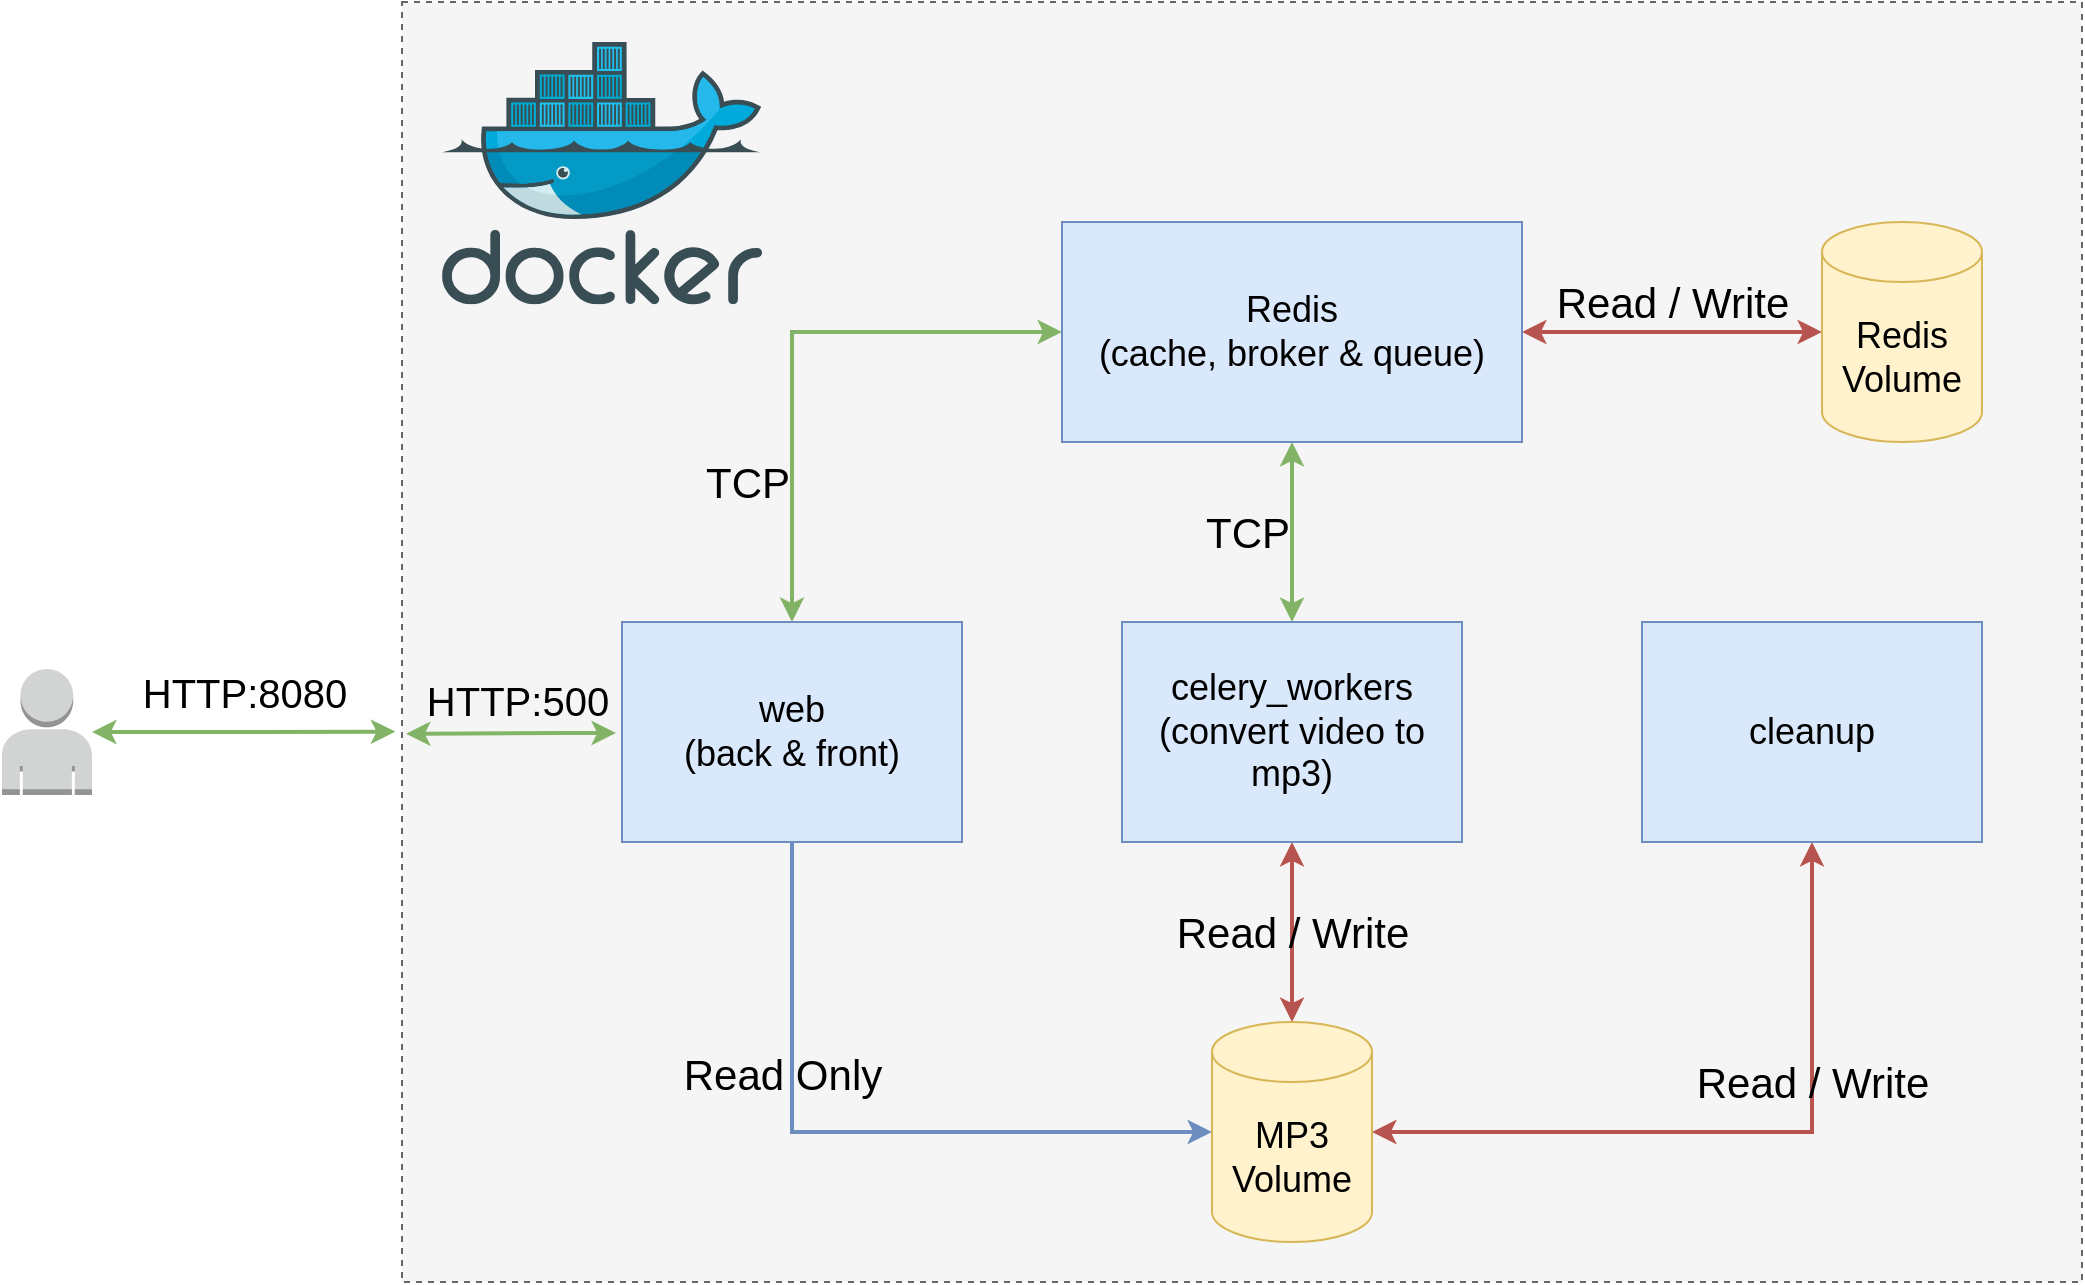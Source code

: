 <mxfile version="20.2.3" type="device"><diagram id="Y7yF7bdXd3toAfwmSeUx" name="Page-1"><mxGraphModel dx="2786" dy="753" grid="1" gridSize="10" guides="1" tooltips="1" connect="1" arrows="1" fold="1" page="1" pageScale="1" pageWidth="1600" pageHeight="900" math="0" shadow="0"><root><mxCell id="0"/><mxCell id="1" parent="0"/><mxCell id="1L3bV1Pg5fEDM3i-NeQK-23" value="" style="rounded=0;whiteSpace=wrap;html=1;fontSize=24;dashed=1;fillColor=#f5f5f5;fontColor=#333333;strokeColor=#666666;" parent="1" vertex="1"><mxGeometry x="150" y="60" width="840" height="640" as="geometry"/></mxCell><mxCell id="1L3bV1Pg5fEDM3i-NeQK-10" value="Read Only" style="edgeStyle=orthogonalEdgeStyle;rounded=0;orthogonalLoop=1;jettySize=auto;html=1;exitX=0.5;exitY=1;exitDx=0;exitDy=0;entryX=0;entryY=0.5;entryDx=0;entryDy=0;entryPerimeter=0;fontSize=21;labelPosition=center;verticalLabelPosition=top;align=center;verticalAlign=bottom;labelBackgroundColor=none;fillColor=#dae8fc;strokeColor=#6c8ebf;strokeWidth=2;" parent="1" source="1L3bV1Pg5fEDM3i-NeQK-1" target="1L3bV1Pg5fEDM3i-NeQK-8" edge="1"><mxGeometry x="-0.262" y="-5" relative="1" as="geometry"><mxPoint as="offset"/></mxGeometry></mxCell><mxCell id="1L3bV1Pg5fEDM3i-NeQK-26" value="TCP" style="edgeStyle=orthogonalEdgeStyle;rounded=0;orthogonalLoop=1;jettySize=auto;html=1;entryX=0;entryY=0.5;entryDx=0;entryDy=0;labelBackgroundColor=none;fontSize=21;startArrow=classic;startFill=1;exitX=0.5;exitY=0;exitDx=0;exitDy=0;fillColor=#d5e8d4;strokeColor=#82b366;strokeWidth=2;labelPosition=left;verticalLabelPosition=middle;align=right;verticalAlign=middle;" parent="1" source="1L3bV1Pg5fEDM3i-NeQK-1" target="1L3bV1Pg5fEDM3i-NeQK-4" edge="1"><mxGeometry x="-0.5" relative="1" as="geometry"><mxPoint as="offset"/></mxGeometry></mxCell><mxCell id="1L3bV1Pg5fEDM3i-NeQK-1" value="web&lt;br&gt;(back &amp;amp; front)" style="rounded=0;whiteSpace=wrap;html=1;fontSize=18;fillColor=#dae8fc;strokeColor=#6c8ebf;" parent="1" vertex="1"><mxGeometry x="260" y="370" width="170" height="110" as="geometry"/></mxCell><mxCell id="1L3bV1Pg5fEDM3i-NeQK-11" value="Read / Write" style="edgeStyle=orthogonalEdgeStyle;rounded=0;orthogonalLoop=1;jettySize=auto;html=1;exitX=0.5;exitY=1;exitDx=0;exitDy=0;fontSize=21;startArrow=classic;startFill=1;labelBackgroundColor=none;fillColor=#f8cecc;strokeColor=#b85450;strokeWidth=2;entryX=0.5;entryY=0;entryDx=0;entryDy=0;entryPerimeter=0;" parent="1" source="1L3bV1Pg5fEDM3i-NeQK-2" target="1L3bV1Pg5fEDM3i-NeQK-8" edge="1"><mxGeometry relative="1" as="geometry"><mxPoint x="565" y="570" as="targetPoint"/></mxGeometry></mxCell><mxCell id="1L3bV1Pg5fEDM3i-NeQK-27" value="TCP" style="edgeStyle=orthogonalEdgeStyle;rounded=0;orthogonalLoop=1;jettySize=auto;html=1;exitX=0.5;exitY=0;exitDx=0;exitDy=0;labelBackgroundColor=none;fontSize=21;startArrow=classic;startFill=1;fillColor=#d5e8d4;strokeColor=#82b366;strokeWidth=2;labelPosition=left;verticalLabelPosition=middle;align=right;verticalAlign=middle;" parent="1" source="1L3bV1Pg5fEDM3i-NeQK-2" target="1L3bV1Pg5fEDM3i-NeQK-4" edge="1"><mxGeometry relative="1" as="geometry"/></mxCell><mxCell id="1L3bV1Pg5fEDM3i-NeQK-2" value="celery_workers&lt;br&gt;(convert video to mp3)" style="rounded=0;whiteSpace=wrap;html=1;fontSize=18;fillColor=#dae8fc;strokeColor=#6c8ebf;" parent="1" vertex="1"><mxGeometry x="510" y="370" width="170" height="110" as="geometry"/></mxCell><mxCell id="1L3bV1Pg5fEDM3i-NeQK-16" value="Read / Write" style="edgeStyle=orthogonalEdgeStyle;rounded=0;orthogonalLoop=1;jettySize=auto;html=1;exitX=0.5;exitY=1;exitDx=0;exitDy=0;entryX=1;entryY=0.5;entryDx=0;entryDy=0;entryPerimeter=0;fontSize=21;startArrow=classic;startFill=1;labelPosition=center;verticalLabelPosition=top;align=center;verticalAlign=bottom;labelBackgroundColor=none;fillColor=#f8cecc;strokeColor=#b85450;strokeWidth=2;" parent="1" source="1L3bV1Pg5fEDM3i-NeQK-3" target="1L3bV1Pg5fEDM3i-NeQK-8" edge="1"><mxGeometry x="-0.262" relative="1" as="geometry"><mxPoint as="offset"/></mxGeometry></mxCell><mxCell id="1L3bV1Pg5fEDM3i-NeQK-3" value="cleanup" style="rounded=0;whiteSpace=wrap;html=1;fontSize=18;fillColor=#dae8fc;strokeColor=#6c8ebf;" parent="1" vertex="1"><mxGeometry x="770" y="370" width="170" height="110" as="geometry"/></mxCell><mxCell id="1L3bV1Pg5fEDM3i-NeQK-15" value="Read / Write" style="edgeStyle=orthogonalEdgeStyle;rounded=0;orthogonalLoop=1;jettySize=auto;html=1;exitX=1;exitY=0.5;exitDx=0;exitDy=0;entryX=0;entryY=0.5;entryDx=0;entryDy=0;entryPerimeter=0;fontSize=21;startArrow=classic;startFill=1;labelBackgroundColor=none;labelPosition=center;verticalLabelPosition=top;align=center;verticalAlign=bottom;fillColor=#f8cecc;strokeColor=#b85450;strokeWidth=2;" parent="1" source="1L3bV1Pg5fEDM3i-NeQK-4" target="1L3bV1Pg5fEDM3i-NeQK-7" edge="1"><mxGeometry relative="1" as="geometry"/></mxCell><mxCell id="1L3bV1Pg5fEDM3i-NeQK-4" value="Redis&lt;br&gt;(cache, broker &amp;amp; queue)" style="rounded=0;whiteSpace=wrap;html=1;fontSize=18;fillColor=#dae8fc;strokeColor=#6c8ebf;" parent="1" vertex="1"><mxGeometry x="480" y="170" width="230" height="110" as="geometry"/></mxCell><mxCell id="1L3bV1Pg5fEDM3i-NeQK-17" value="HTTP:8080" style="edgeStyle=orthogonalEdgeStyle;rounded=0;orthogonalLoop=1;jettySize=auto;html=1;entryX=-0.004;entryY=0.57;entryDx=0;entryDy=0;fontSize=20;startArrow=classic;startFill=1;labelPosition=center;verticalLabelPosition=top;align=center;verticalAlign=bottom;labelBackgroundColor=none;fillColor=#d5e8d4;strokeColor=#82b366;entryPerimeter=0;strokeWidth=2;" parent="1" source="1L3bV1Pg5fEDM3i-NeQK-6" target="1L3bV1Pg5fEDM3i-NeQK-23" edge="1"><mxGeometry x="-0.021" y="5" relative="1" as="geometry"><mxPoint x="1" as="offset"/></mxGeometry></mxCell><mxCell id="1L3bV1Pg5fEDM3i-NeQK-6" value="" style="outlineConnect=0;dashed=0;verticalLabelPosition=bottom;verticalAlign=top;align=center;html=1;shape=mxgraph.aws3.user;fillColor=#D2D3D3;gradientColor=none;fontSize=18;" parent="1" vertex="1"><mxGeometry x="-50" y="393.5" width="45" height="63" as="geometry"/></mxCell><mxCell id="1L3bV1Pg5fEDM3i-NeQK-7" value="Redis&lt;br&gt;Volume" style="shape=cylinder3;whiteSpace=wrap;html=1;boundedLbl=1;backgroundOutline=1;size=15;fontSize=18;fillColor=#fff2cc;strokeColor=#d6b656;" parent="1" vertex="1"><mxGeometry x="860" y="170" width="80" height="110" as="geometry"/></mxCell><mxCell id="1L3bV1Pg5fEDM3i-NeQK-8" value="MP3 Volume" style="shape=cylinder3;whiteSpace=wrap;html=1;boundedLbl=1;backgroundOutline=1;size=15;fontSize=18;fillColor=#fff2cc;strokeColor=#d6b656;" parent="1" vertex="1"><mxGeometry x="555" y="570" width="80" height="110" as="geometry"/></mxCell><mxCell id="1L3bV1Pg5fEDM3i-NeQK-22" value="" style="sketch=0;aspect=fixed;html=1;points=[];align=center;image;fontSize=12;image=img/lib/mscae/Docker.svg;" parent="1" vertex="1"><mxGeometry x="170" y="80" width="160" height="131.2" as="geometry"/></mxCell><mxCell id="4Z45L8wJ_HE38x9h_fFm-2" style="edgeStyle=orthogonalEdgeStyle;rounded=0;orthogonalLoop=1;jettySize=auto;html=1;exitX=0.5;exitY=1;exitDx=0;exitDy=0;entryX=0.012;entryY=0.594;entryDx=0;entryDy=0;entryPerimeter=0;fontSize=20;fillColor=#d5e8d4;strokeColor=#82b366;startArrow=classic;startFill=1;strokeWidth=2;" edge="1" parent="1"><mxGeometry relative="1" as="geometry"><mxPoint x="257" y="425.5" as="sourcePoint"/><mxPoint x="152" y="425.92" as="targetPoint"/><Array as="points"><mxPoint x="231" y="426"/><mxPoint x="231" y="426"/></Array></mxGeometry></mxCell><mxCell id="4Z45L8wJ_HE38x9h_fFm-1" value="HTTP:500" style="text;html=1;strokeColor=none;fillColor=none;align=center;verticalAlign=middle;whiteSpace=wrap;rounded=0;fontSize=20;" vertex="1" parent="1"><mxGeometry x="178" y="393.5" width="60" height="30" as="geometry"/></mxCell></root></mxGraphModel></diagram></mxfile>